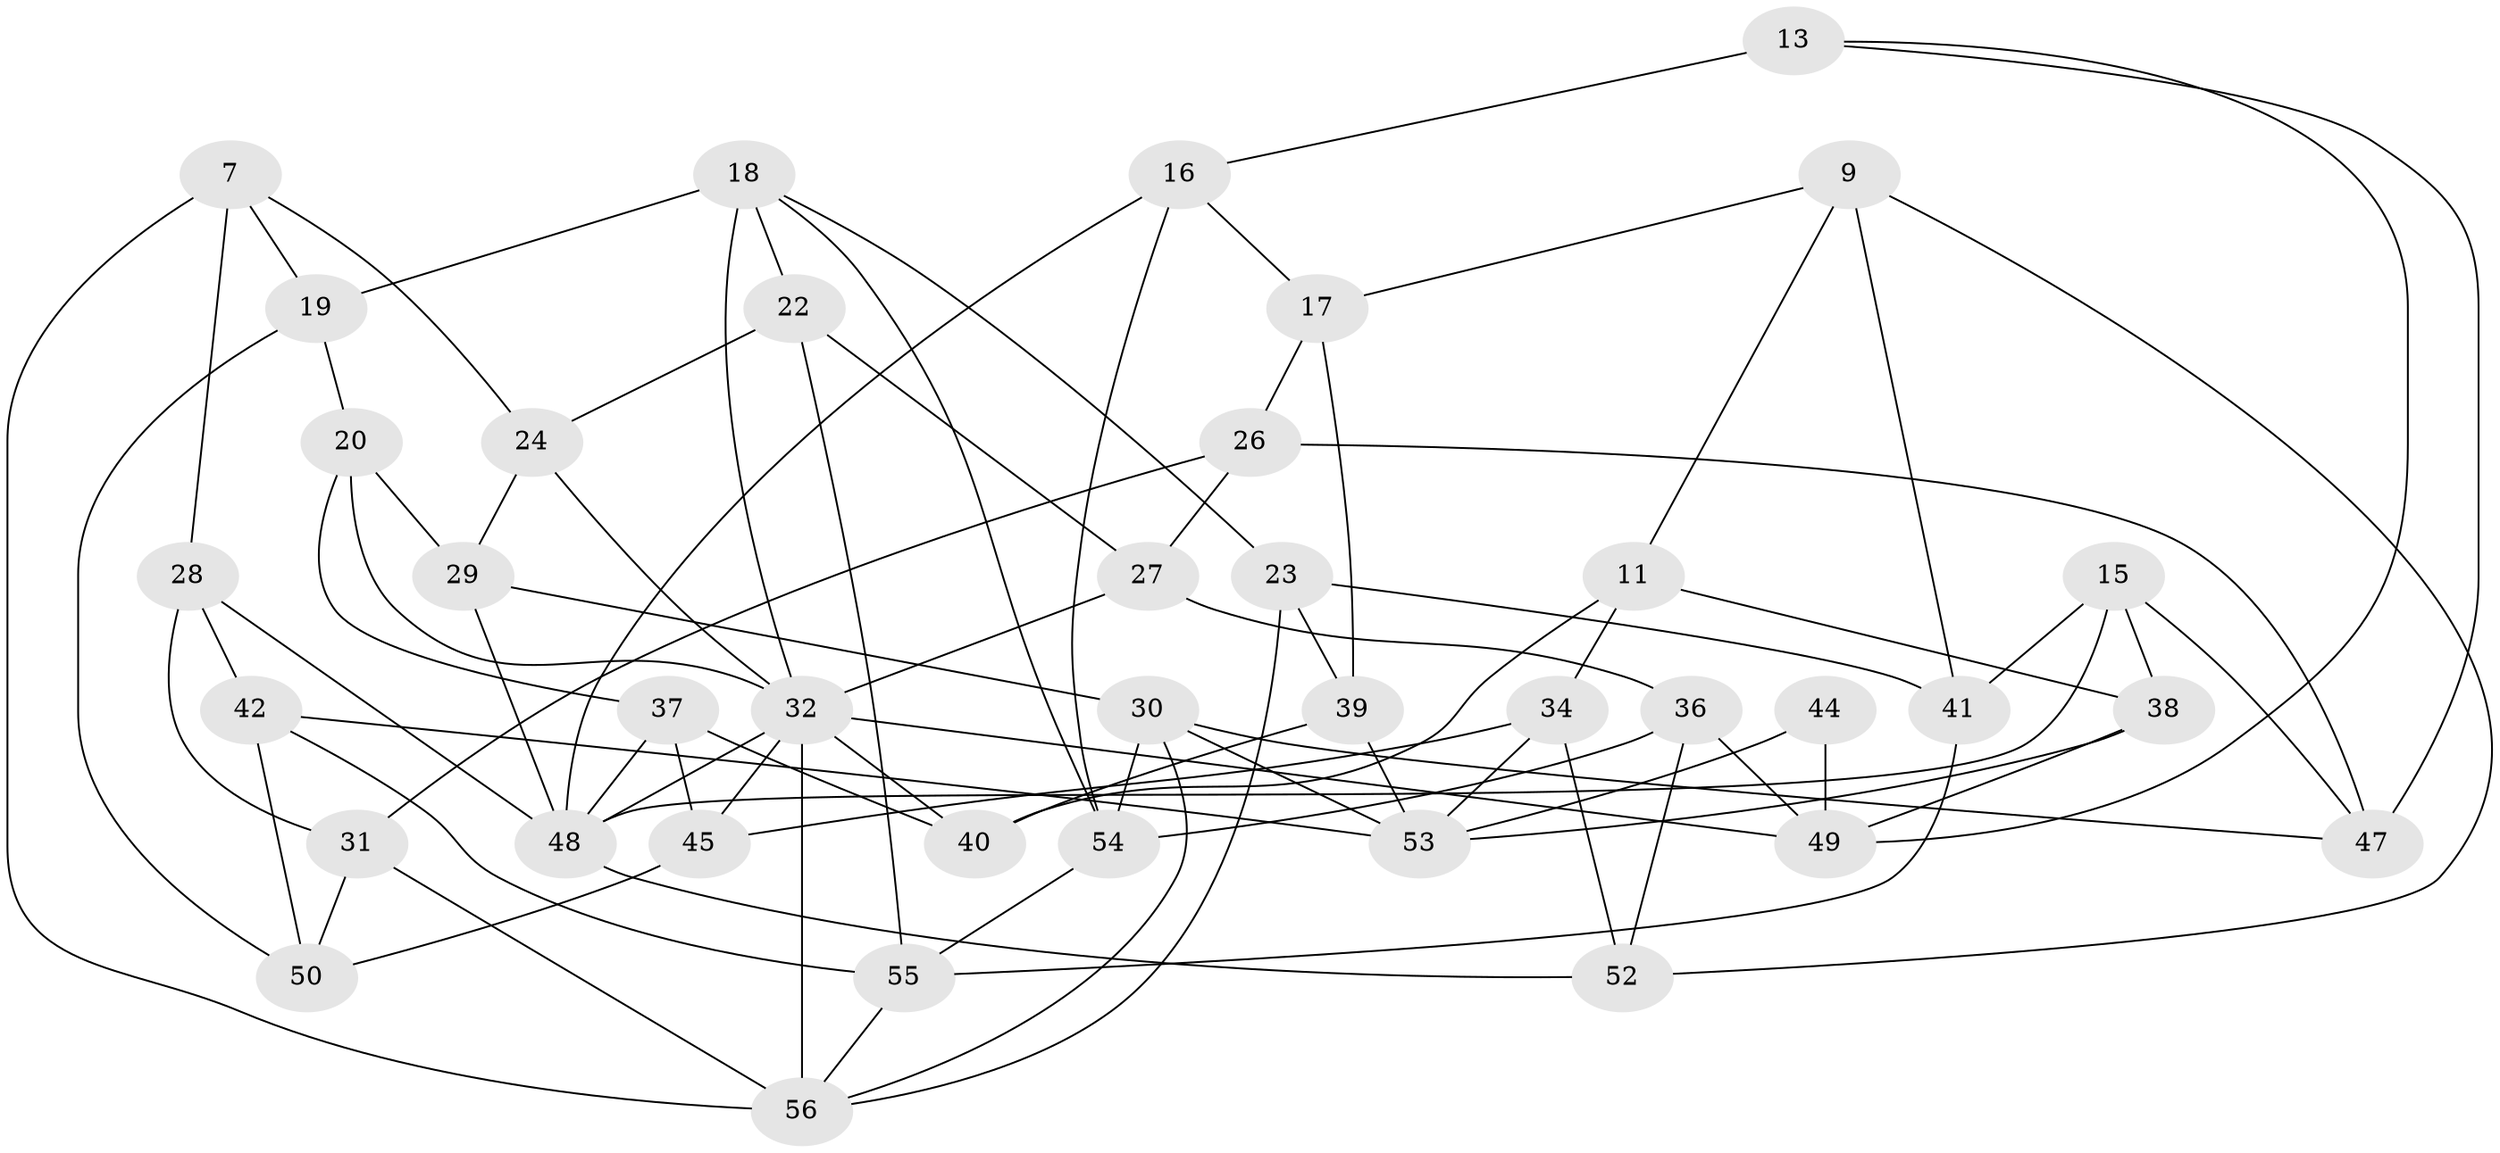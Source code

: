 // original degree distribution, {4: 1.0}
// Generated by graph-tools (version 1.1) at 2025/01/03/04/25 22:01:29]
// undirected, 39 vertices, 85 edges
graph export_dot {
graph [start="1"]
  node [color=gray90,style=filled];
  7;
  9;
  11;
  13;
  15;
  16 [super="+2"];
  17;
  18 [super="+10"];
  19;
  20;
  22;
  23;
  24;
  26;
  27;
  28;
  29;
  30 [super="+6"];
  31;
  32 [super="+5+25"];
  34;
  36;
  37;
  38;
  39;
  40;
  41;
  42 [super="+35"];
  44;
  45;
  47;
  48 [super="+4+8"];
  49 [super="+33"];
  50;
  52;
  53 [super="+43"];
  54 [super="+46"];
  55 [super="+14"];
  56 [super="+21+51"];
  7 -- 19;
  7 -- 24;
  7 -- 28;
  7 -- 56;
  9 -- 11;
  9 -- 41;
  9 -- 17;
  9 -- 52;
  11 -- 38;
  11 -- 34;
  11 -- 40;
  13 -- 47;
  13 -- 16 [weight=2];
  13 -- 49;
  15 -- 47;
  15 -- 41;
  15 -- 48;
  15 -- 38;
  16 -- 17;
  16 -- 48 [weight=2];
  16 -- 54;
  17 -- 39;
  17 -- 26;
  18 -- 54;
  18 -- 22;
  18 -- 32 [weight=2];
  18 -- 19;
  18 -- 23;
  19 -- 20;
  19 -- 50;
  20 -- 37;
  20 -- 29;
  20 -- 32;
  22 -- 24;
  22 -- 27;
  22 -- 55;
  23 -- 41;
  23 -- 39;
  23 -- 56;
  24 -- 29;
  24 -- 32;
  26 -- 31;
  26 -- 47;
  26 -- 27;
  27 -- 36;
  27 -- 32;
  28 -- 31;
  28 -- 42;
  28 -- 48;
  29 -- 30;
  29 -- 48;
  30 -- 53;
  30 -- 56;
  30 -- 54 [weight=2];
  30 -- 47;
  31 -- 50;
  31 -- 56;
  32 -- 48;
  32 -- 56 [weight=3];
  32 -- 40;
  32 -- 45;
  32 -- 49;
  34 -- 52;
  34 -- 45;
  34 -- 53;
  36 -- 52;
  36 -- 54;
  36 -- 49;
  37 -- 40;
  37 -- 45;
  37 -- 48;
  38 -- 49;
  38 -- 53;
  39 -- 40;
  39 -- 53;
  41 -- 55;
  42 -- 53 [weight=2];
  42 -- 50;
  42 -- 55 [weight=2];
  44 -- 53 [weight=2];
  44 -- 49 [weight=2];
  45 -- 50;
  48 -- 52;
  54 -- 55;
  55 -- 56;
}
